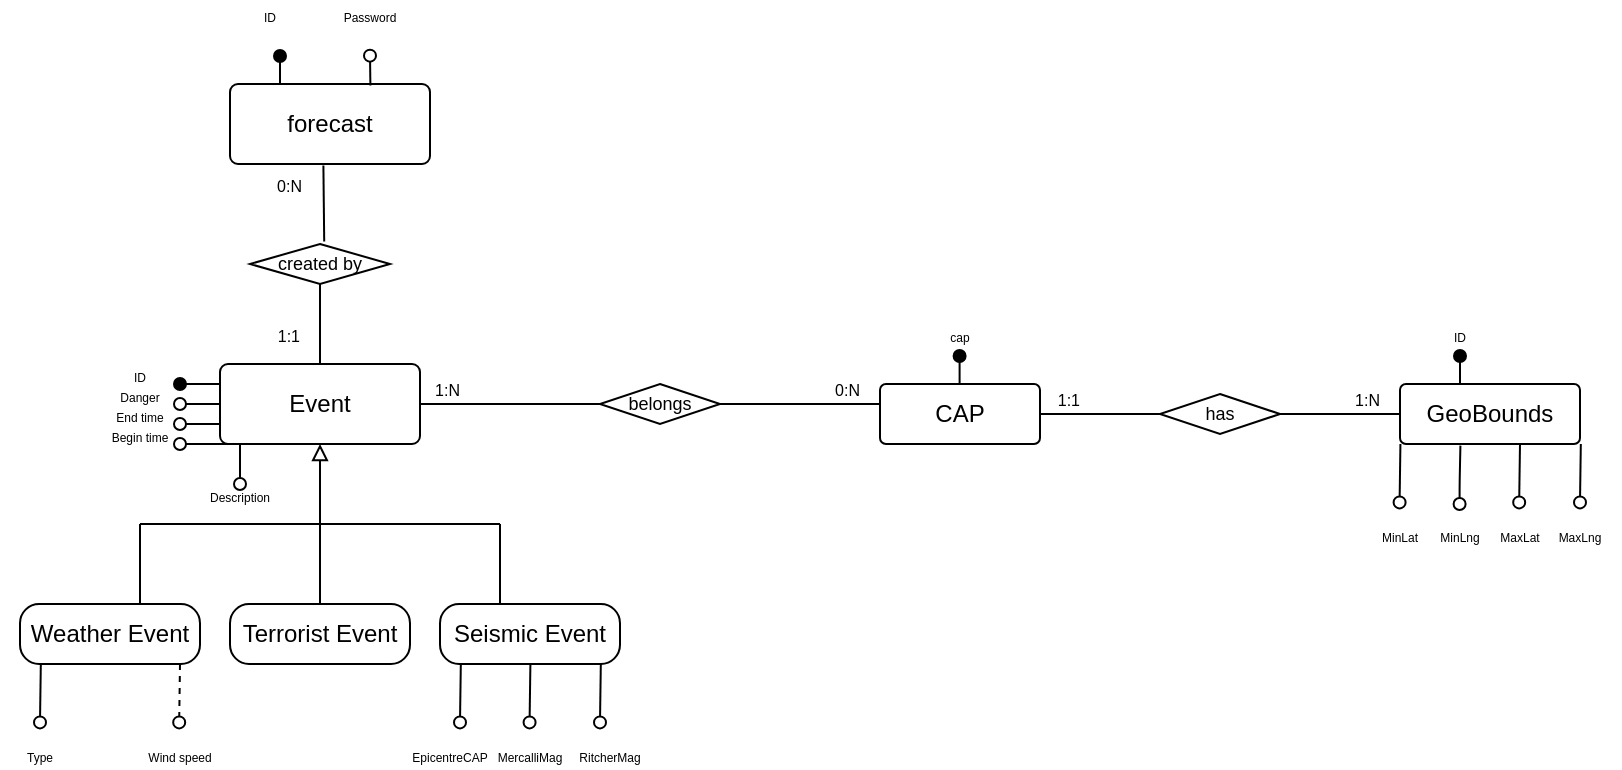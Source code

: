<mxfile type="device" version="13.1.14"><diagram id="e56a1550-8fbb-45ad-956c-1786394a9013" name="Page-1"><mxGraphModel grid="1" dx="1246" dy="1353" gridSize="10" guides="1" tooltips="1" connect="1" arrows="0" fold="1" page="1" pageScale="1" pageWidth="1100" pageHeight="850" background="#ffffff" math="0" shadow="0"><root><mxCell id="0"/><mxCell id="1" parent="0"/><mxCell id="gjQG-H2_OeiZoN8o4qKo-1" value="Event" parent="1" style="rounded=1;arcSize=10;whiteSpace=wrap;html=1;align=center;" vertex="1"><mxGeometry as="geometry" x="-950" y="-550" height="40" width="100"/></mxCell><mxCell id="gjQG-H2_OeiZoN8o4qKo-2" value="" parent="1" style="edgeStyle=segmentEdgeStyle;endArrow=block;html=1;entryX=0.5;entryY=1;entryDx=0;entryDy=0;endFill=0;" target="gjQG-H2_OeiZoN8o4qKo-1" edge="1"><mxGeometry as="geometry" height="50" width="50" relative="1"><mxPoint as="sourcePoint" x="-900" y="-470"/><mxPoint as="targetPoint" x="-570" y="-380"/><Array as="points"><mxPoint x="-900" y="-500"/><mxPoint x="-900" y="-500"/></Array></mxGeometry></mxCell><mxCell id="gjQG-H2_OeiZoN8o4qKo-3" value="" parent="1" style="endArrow=none;html=1;" edge="1"><mxGeometry as="geometry" height="50" width="50" relative="1"><mxPoint as="sourcePoint" x="-990" y="-470"/><mxPoint as="targetPoint" x="-900" y="-470"/><Array as="points"><mxPoint x="-930" y="-470"/></Array></mxGeometry></mxCell><mxCell id="gjQG-H2_OeiZoN8o4qKo-4" value="" parent="1" style="endArrow=none;html=1;" edge="1"><mxGeometry as="geometry" height="50" width="50" relative="1"><mxPoint as="sourcePoint" x="-810" y="-470"/><mxPoint as="targetPoint" x="-900" y="-470"/><Array as="points"><mxPoint x="-860" y="-470"/></Array></mxGeometry></mxCell><mxCell id="gjQG-H2_OeiZoN8o4qKo-5" value="" parent="1" style="endArrow=none;html=1;" edge="1"><mxGeometry as="geometry" height="50" width="50" relative="1"><mxPoint as="sourcePoint" x="-990" y="-430"/><mxPoint as="targetPoint" x="-990" y="-470"/></mxGeometry></mxCell><mxCell id="gjQG-H2_OeiZoN8o4qKo-7" value="Weather Event" parent="1" style="rounded=1;arcSize=32;whiteSpace=wrap;html=1;align=center;" vertex="1"><mxGeometry as="geometry" x="-1050" y="-430" height="30" width="90"/></mxCell><mxCell id="gjQG-H2_OeiZoN8o4qKo-9" source="gjQG-H2_OeiZoN8o4qKo-12" value="" parent="1" style="endArrow=none;html=1;" edge="1"><mxGeometry as="geometry" height="50" width="50" relative="1"><mxPoint as="sourcePoint" x="-900" y="-440"/><mxPoint as="targetPoint" x="-900" y="-470"/><Array as="points"><mxPoint x="-900" y="-430"/></Array></mxGeometry></mxCell><mxCell id="gjQG-H2_OeiZoN8o4qKo-12" value="Terrorist Event" parent="1" style="rounded=1;arcSize=32;whiteSpace=wrap;html=1;align=center;" vertex="1"><mxGeometry as="geometry" x="-945" y="-430" height="30" width="90"/></mxCell><mxCell id="gjQG-H2_OeiZoN8o4qKo-14" value="" parent="1" style="endArrow=none;html=1;" edge="1"><mxGeometry as="geometry" height="50" width="50" relative="1"><mxPoint as="sourcePoint" x="-810" y="-430"/><mxPoint as="targetPoint" x="-810" y="-470"/></mxGeometry></mxCell><mxCell id="gjQG-H2_OeiZoN8o4qKo-15" value="Seismic&amp;nbsp;Event" parent="1" style="rounded=1;arcSize=32;whiteSpace=wrap;html=1;align=center;" vertex="1"><mxGeometry as="geometry" x="-840" y="-430" height="30" width="90"/></mxCell><mxCell id="gjQG-H2_OeiZoN8o4qKo-16" source="gjQG-H2_OeiZoN8o4qKo-1" value="" parent="1" style="endArrow=oval;html=1;endFill=1;exitX=0;exitY=0.25;exitDx=0;exitDy=0;" edge="1"><mxGeometry as="geometry" height="50" width="50" relative="1"><mxPoint as="sourcePoint" x="-970" y="-540"/><mxPoint as="targetPoint" x="-970" y="-540"/><Array as="points"><mxPoint x="-960" y="-540"/></Array></mxGeometry></mxCell><mxCell id="gjQG-H2_OeiZoN8o4qKo-18" value="&lt;font style=&quot;font-size: 6px&quot;&gt;ID&lt;/font&gt;" parent="1" style="text;html=1;strokeColor=none;fillColor=none;align=center;verticalAlign=middle;whiteSpace=wrap;rounded=0;" vertex="1"><mxGeometry as="geometry" x="-1010" y="-550" height="10" width="40"/></mxCell><mxCell id="gjQG-H2_OeiZoN8o4qKo-24" value="" parent="1" style="endArrow=oval;html=1;endFill=0;" edge="1"><mxGeometry as="geometry" height="50" width="50" relative="1"><mxPoint as="sourcePoint" x="-950" y="-530"/><mxPoint as="targetPoint" x="-970" y="-530"/><Array as="points"><mxPoint x="-950" y="-530"/></Array></mxGeometry></mxCell><mxCell id="gjQG-H2_OeiZoN8o4qKo-25" value="&lt;span style=&quot;font-size: 6px&quot;&gt;Danger&lt;br&gt;&lt;/span&gt;" parent="1" style="text;html=1;strokeColor=none;fillColor=none;align=center;verticalAlign=middle;whiteSpace=wrap;rounded=0;" vertex="1"><mxGeometry as="geometry" x="-1010" y="-540" height="10" width="40"/></mxCell><mxCell id="gjQG-H2_OeiZoN8o4qKo-26" value="&lt;font style=&quot;font-size: 6px&quot;&gt;End time&lt;br&gt;&lt;/font&gt;" parent="1" style="text;html=1;strokeColor=none;fillColor=none;align=center;verticalAlign=middle;whiteSpace=wrap;rounded=0;" vertex="1"><mxGeometry as="geometry" x="-1010" y="-530" height="10" width="40"/></mxCell><mxCell id="gjQG-H2_OeiZoN8o4qKo-27" source="gjQG-H2_OeiZoN8o4qKo-1" value="" parent="1" style="endArrow=oval;html=1;endFill=0;entryX=1;entryY=1;entryDx=0;entryDy=0;exitX=0;exitY=0.75;exitDx=0;exitDy=0;" target="gjQG-H2_OeiZoN8o4qKo-26" edge="1"><mxGeometry as="geometry" height="50" width="50" relative="1"><mxPoint as="sourcePoint" x="-940" y="-520"/><mxPoint as="targetPoint" x="-960" y="-520"/><Array as="points"/></mxGeometry></mxCell><mxCell id="gjQG-H2_OeiZoN8o4qKo-28" value="" parent="1" style="endArrow=oval;html=1;endFill=0;" edge="1"><mxGeometry as="geometry" height="50" width="50" relative="1"><mxPoint as="sourcePoint" x="-930" y="-510"/><mxPoint as="targetPoint" x="-970" y="-510"/><Array as="points"><mxPoint x="-950" y="-510"/><mxPoint x="-930" y="-510"/></Array></mxGeometry></mxCell><mxCell id="gjQG-H2_OeiZoN8o4qKo-29" value="&lt;font style=&quot;font-size: 6px&quot;&gt;Begin time&lt;br&gt;&lt;/font&gt;" parent="1" style="text;html=1;strokeColor=none;fillColor=none;align=center;verticalAlign=middle;whiteSpace=wrap;rounded=0;" vertex="1"><mxGeometry as="geometry" x="-1010" y="-520" height="10" width="40"/></mxCell><mxCell id="gjQG-H2_OeiZoN8o4qKo-36" value="forecast" parent="1" style="rounded=1;arcSize=10;whiteSpace=wrap;html=1;align=center;" vertex="1"><mxGeometry as="geometry" x="-945" y="-690" height="40" width="100"/></mxCell><mxCell id="gjQG-H2_OeiZoN8o4qKo-39" value="CAP" parent="1" style="rounded=1;arcSize=10;whiteSpace=wrap;html=1;align=center;" vertex="1"><mxGeometry as="geometry" x="-620" y="-540" height="30" width="80"/></mxCell><mxCell id="gjQG-H2_OeiZoN8o4qKo-41" source="gjQG-H2_OeiZoN8o4qKo-39" value="" parent="1" style="endArrow=none;html=1;rounded=0;exitX=0;exitY=0.5;exitDx=0;exitDy=0;entryX=1;entryY=0.5;entryDx=0;entryDy=0;" target="gjQG-H2_OeiZoN8o4qKo-43" edge="1"><mxGeometry as="geometry" relative="1"><mxPoint as="sourcePoint" x="-730" y="-520"/><mxPoint as="targetPoint" x="-620" y="-520.48"/><Array as="points"><mxPoint x="-620" y="-530"/></Array></mxGeometry></mxCell><mxCell id="gjQG-H2_OeiZoN8o4qKo-42" value="0:N" parent="gjQG-H2_OeiZoN8o4qKo-41" style="resizable=0;html=1;align=right;verticalAlign=bottom;fontSize=8;" vertex="1" connectable="0"><mxGeometry as="geometry" x="1" relative="1"><mxPoint as="offset" x="70.24"/></mxGeometry></mxCell><mxCell id="gjQG-H2_OeiZoN8o4qKo-43" value="belongs" parent="1" style="shape=rhombus;perimeter=rhombusPerimeter;whiteSpace=wrap;html=1;align=center;fontSize=9;" vertex="1"><mxGeometry as="geometry" x="-760" y="-540" height="20" width="60"/></mxCell><mxCell id="gjQG-H2_OeiZoN8o4qKo-44" value="" parent="1" style="endArrow=none;html=1;rounded=0;fontSize=9;" edge="1"><mxGeometry as="geometry" relative="1"><mxPoint as="sourcePoint" x="-850" y="-530"/><mxPoint as="targetPoint" x="-760" y="-530"/></mxGeometry></mxCell><mxCell id="gjQG-H2_OeiZoN8o4qKo-45" value="1:N" parent="gjQG-H2_OeiZoN8o4qKo-44" style="resizable=0;html=1;align=right;verticalAlign=bottom;fontSize=8;" vertex="1" connectable="0"><mxGeometry as="geometry" x="1" relative="1"><mxPoint as="offset" x="-70"/></mxGeometry></mxCell><mxCell id="gjQG-H2_OeiZoN8o4qKo-52" source="gjQG-H2_OeiZoN8o4qKo-54" value="" parent="1" style="endArrow=none;html=1;rounded=0;entryX=0.467;entryY=1.02;entryDx=0;entryDy=0;exitX=0.53;exitY=-0.062;exitDx=0;exitDy=0;entryPerimeter=0;exitPerimeter=0;" target="gjQG-H2_OeiZoN8o4qKo-36" edge="1"><mxGeometry as="geometry" relative="1"><mxPoint as="sourcePoint" x="-720.24" y="-600"/><mxPoint as="targetPoint" x="-720.24" y="-630"/><Array as="points"/></mxGeometry></mxCell><mxCell id="gjQG-H2_OeiZoN8o4qKo-53" value="0:N" parent="gjQG-H2_OeiZoN8o4qKo-52" style="resizable=0;html=1;align=right;verticalAlign=bottom;fontSize=8;" vertex="1" connectable="0"><mxGeometry as="geometry" x="1" relative="1"><mxPoint as="offset" x="-9.76" y="17.29"/></mxGeometry></mxCell><mxCell id="o9fBriBMDIy7OIYKFWZj-31" source="gjQG-H2_OeiZoN8o4qKo-54" parent="1" style="edgeStyle=orthogonalEdgeStyle;shape=link;rounded=0;orthogonalLoop=1;jettySize=auto;html=1;exitX=0.5;exitY=1;exitDx=0;exitDy=0;strokeColor=#000000;" edge="1"><mxGeometry as="geometry" relative="1"><mxPoint as="targetPoint" x="-899.944" y="-589.944"/></mxGeometry></mxCell><mxCell id="gjQG-H2_OeiZoN8o4qKo-54" value="created by" parent="1" style="shape=rhombus;perimeter=rhombusPerimeter;whiteSpace=wrap;html=1;align=center;fontSize=9;" vertex="1"><mxGeometry as="geometry" x="-935" y="-610" height="20" width="70"/></mxCell><mxCell id="gjQG-H2_OeiZoN8o4qKo-55" source="gjQG-H2_OeiZoN8o4qKo-1" value="" parent="1" style="endArrow=none;html=1;rounded=0;fontSize=9;entryX=0.5;entryY=1;entryDx=0;entryDy=0;exitX=0.5;exitY=0;exitDx=0;exitDy=0;" target="gjQG-H2_OeiZoN8o4qKo-54" edge="1"><mxGeometry as="geometry" relative="1"><mxPoint as="sourcePoint" x="-860" y="-550"/><mxPoint as="targetPoint" x="-669" y="-575"/><Array as="points"/></mxGeometry></mxCell><mxCell id="gjQG-H2_OeiZoN8o4qKo-56" value="1:1" parent="gjQG-H2_OeiZoN8o4qKo-55" style="resizable=0;html=1;align=right;verticalAlign=bottom;fontSize=8;" vertex="1" connectable="0"><mxGeometry as="geometry" x="1" relative="1"><mxPoint as="offset" x="-10" y="33"/></mxGeometry></mxCell><mxCell id="BIofsdIEJIS70dnZg_2Z-2" value="" parent="1" style="endArrow=oval;html=1;endFill=1;" edge="1"><mxGeometry as="geometry" height="50" width="50" relative="1"><mxPoint as="sourcePoint" x="-580.2" y="-540"/><mxPoint as="targetPoint" x="-580.2" y="-554"/><Array as="points"><mxPoint x="-580.2" y="-549"/></Array></mxGeometry></mxCell><mxCell id="BIofsdIEJIS70dnZg_2Z-3" value="&lt;font style=&quot;font-size: 6px&quot;&gt;cap&lt;br&gt;&lt;/font&gt;" parent="1" style="text;html=1;strokeColor=none;fillColor=none;align=center;verticalAlign=middle;whiteSpace=wrap;rounded=0;" vertex="1"><mxGeometry as="geometry" x="-600" y="-570" height="10" width="40"/></mxCell><mxCell id="o9fBriBMDIy7OIYKFWZj-17" value="" parent="1" style="endArrow=oval;html=1;endFill=0;exitX=0.449;exitY=1.027;exitDx=0;exitDy=0;exitPerimeter=0;" edge="1"><mxGeometry as="geometry" height="50" width="50" relative="1"><mxPoint as="sourcePoint" x="-759.59" y="-400.0"/><mxPoint as="targetPoint" x="-760" y="-370.81"/><Array as="points"/></mxGeometry></mxCell><mxCell id="o9fBriBMDIy7OIYKFWZj-18" value="" parent="1" style="endArrow=oval;html=1;endFill=0;exitX=0.449;exitY=1.027;exitDx=0;exitDy=0;exitPerimeter=0;" edge="1"><mxGeometry as="geometry" height="50" width="50" relative="1"><mxPoint as="sourcePoint" x="-794.8" y="-400.0"/><mxPoint as="targetPoint" x="-795.21" y="-370.81"/><Array as="points"/></mxGeometry></mxCell><mxCell id="o9fBriBMDIy7OIYKFWZj-21" value="" parent="1" style="endArrow=oval;html=1;endFill=0;exitX=0.449;exitY=1.027;exitDx=0;exitDy=0;exitPerimeter=0;" edge="1"><mxGeometry as="geometry" height="50" width="50" relative="1"><mxPoint as="sourcePoint" x="-829.59" y="-400"/><mxPoint as="targetPoint" x="-830" y="-370.81"/><Array as="points"/></mxGeometry></mxCell><mxCell id="o9fBriBMDIy7OIYKFWZj-25" value="" parent="1" style="endArrow=oval;html=1;endFill=0;exitX=0.449;exitY=1.027;exitDx=0;exitDy=0;exitPerimeter=0;dashed=1;" edge="1"><mxGeometry as="geometry" height="50" width="50" relative="1"><mxPoint as="sourcePoint" x="-970.0" y="-400"/><mxPoint as="targetPoint" x="-970.41" y="-370.81"/><Array as="points"/></mxGeometry></mxCell><mxCell id="o9fBriBMDIy7OIYKFWZj-26" value="" parent="1" style="endArrow=oval;html=1;endFill=0;exitX=0.449;exitY=1.027;exitDx=0;exitDy=0;exitPerimeter=0;" edge="1"><mxGeometry as="geometry" height="50" width="50" relative="1"><mxPoint as="sourcePoint" x="-1039.59" y="-400"/><mxPoint as="targetPoint" x="-1040" y="-370.81"/><Array as="points"/></mxGeometry></mxCell><mxCell id="o9fBriBMDIy7OIYKFWZj-32" value="&lt;font style=&quot;font-size: 6px&quot;&gt;EpicentreCAP&lt;br&gt;&lt;/font&gt;" parent="1" style="text;html=1;strokeColor=none;fillColor=none;align=center;verticalAlign=middle;whiteSpace=wrap;rounded=0;" vertex="1"><mxGeometry as="geometry" x="-855" y="-360" height="10" width="40"/></mxCell><mxCell id="o9fBriBMDIy7OIYKFWZj-34" value="&lt;font style=&quot;font-size: 6px&quot;&gt;MercalliMag&lt;br&gt;&lt;/font&gt;" parent="1" style="text;html=1;strokeColor=none;fillColor=none;align=center;verticalAlign=middle;whiteSpace=wrap;rounded=0;" vertex="1"><mxGeometry as="geometry" x="-815" y="-360" height="10" width="40"/></mxCell><mxCell id="o9fBriBMDIy7OIYKFWZj-35" value="&lt;font style=&quot;font-size: 6px&quot;&gt;RitcherMag&lt;br&gt;&lt;/font&gt;" parent="1" style="text;html=1;strokeColor=none;fillColor=none;align=center;verticalAlign=middle;whiteSpace=wrap;rounded=0;" vertex="1"><mxGeometry as="geometry" x="-775" y="-360" height="10" width="40"/></mxCell><mxCell id="o9fBriBMDIy7OIYKFWZj-36" value="&lt;font style=&quot;font-size: 6px&quot;&gt;Type&lt;br&gt;&lt;/font&gt;" parent="1" style="text;html=1;strokeColor=none;fillColor=none;align=center;verticalAlign=middle;whiteSpace=wrap;rounded=0;" vertex="1"><mxGeometry as="geometry" x="-1060" y="-360" height="10" width="40"/></mxCell><mxCell id="o9fBriBMDIy7OIYKFWZj-37" value="&lt;font style=&quot;font-size: 6px&quot;&gt;Wind speed&lt;br&gt;&lt;/font&gt;" parent="1" style="text;html=1;strokeColor=none;fillColor=none;align=center;verticalAlign=middle;whiteSpace=wrap;rounded=0;" vertex="1"><mxGeometry as="geometry" x="-990" y="-360" height="10" width="40"/></mxCell><mxCell id="o9fBriBMDIy7OIYKFWZj-38" value="" parent="1" style="endArrow=oval;html=1;endFill=1;" edge="1"><mxGeometry as="geometry" height="50" width="50" relative="1"><mxPoint as="sourcePoint" x="-920" y="-690"/><mxPoint as="targetPoint" x="-920" y="-704"/><Array as="points"><mxPoint x="-920" y="-699"/></Array></mxGeometry></mxCell><mxCell id="o9fBriBMDIy7OIYKFWZj-39" source="gjQG-H2_OeiZoN8o4qKo-36" value="" parent="1" style="endArrow=oval;html=1;endFill=0;exitX=0.702;exitY=0.019;exitDx=0;exitDy=0;exitPerimeter=0;" edge="1"><mxGeometry as="geometry" height="50" width="50" relative="1"><mxPoint as="sourcePoint" x="-855" y="-704.17"/><mxPoint as="targetPoint" x="-875" y="-704.17"/><Array as="points"><mxPoint x="-875" y="-690"/></Array></mxGeometry></mxCell><mxCell id="o9fBriBMDIy7OIYKFWZj-40" value="&lt;font style=&quot;font-size: 6px&quot;&gt;Password&lt;/font&gt;" parent="1" style="text;html=1;strokeColor=none;fillColor=none;align=center;verticalAlign=middle;whiteSpace=wrap;rounded=0;" vertex="1"><mxGeometry as="geometry" x="-895" y="-730" height="10" width="40"/></mxCell><mxCell id="o9fBriBMDIy7OIYKFWZj-41" value="&lt;font style=&quot;font-size: 6px&quot;&gt;ID&lt;/font&gt;" parent="1" style="text;html=1;strokeColor=none;fillColor=none;align=center;verticalAlign=middle;whiteSpace=wrap;rounded=0;" vertex="1"><mxGeometry as="geometry" x="-945" y="-730" height="10" width="40"/></mxCell><mxCell id="MD8GVQ8KIWc_NWiogp5L-3" value="" parent="1" style="endArrow=oval;html=1;endFill=0;entryX=1;entryY=1;entryDx=0;entryDy=0;" edge="1"><mxGeometry as="geometry" height="50" width="50" relative="1"><mxPoint as="sourcePoint" x="-940" y="-510"/><mxPoint as="targetPoint" x="-940" y="-490"/><Array as="points"/></mxGeometry></mxCell><mxCell id="MD8GVQ8KIWc_NWiogp5L-4" value="&lt;font style=&quot;font-size: 6px&quot;&gt;Description&lt;br&gt;&lt;/font&gt;" parent="1" style="text;html=1;strokeColor=none;fillColor=none;align=center;verticalAlign=middle;whiteSpace=wrap;rounded=0;" vertex="1"><mxGeometry as="geometry" x="-960" y="-490" height="10" width="40"/></mxCell><mxCell id="PoOdezA8iAH8QdycX4YA-1" value="has" parent="1" style="shape=rhombus;perimeter=rhombusPerimeter;whiteSpace=wrap;html=1;align=center;fontSize=9;" vertex="1"><mxGeometry as="geometry" x="-480" y="-535" height="20" width="60"/></mxCell><mxCell id="PoOdezA8iAH8QdycX4YA-2" value="GeoBounds" parent="1" style="rounded=1;arcSize=10;whiteSpace=wrap;html=1;align=center;" vertex="1"><mxGeometry as="geometry" x="-360" y="-540" height="30" width="90"/></mxCell><mxCell id="PoOdezA8iAH8QdycX4YA-4" source="gjQG-H2_OeiZoN8o4qKo-39" value="" parent="1" style="endArrow=none;html=1;entryX=0;entryY=0.5;entryDx=0;entryDy=0;exitX=1;exitY=0.5;exitDx=0;exitDy=0;" target="PoOdezA8iAH8QdycX4YA-1" edge="1"><mxGeometry as="geometry" height="50" width="50" relative="1"><mxPoint as="sourcePoint" x="-620" y="-510"/><mxPoint as="targetPoint" x="-570" y="-560"/></mxGeometry></mxCell><mxCell id="PoOdezA8iAH8QdycX4YA-6" source="PoOdezA8iAH8QdycX4YA-1" value="" parent="1" style="endArrow=none;html=1;exitX=1;exitY=0.5;exitDx=0;exitDy=0;entryX=0;entryY=0.5;entryDx=0;entryDy=0;" target="PoOdezA8iAH8QdycX4YA-2" edge="1"><mxGeometry as="geometry" height="50" width="50" relative="1"><mxPoint as="sourcePoint" x="-410" y="-470"/><mxPoint as="targetPoint" x="-360" y="-520"/></mxGeometry></mxCell><mxCell id="PoOdezA8iAH8QdycX4YA-7" value="" parent="1" style="endArrow=oval;html=1;endFill=0;exitX=0.449;exitY=1.027;exitDx=0;exitDy=0;exitPerimeter=0;" edge="1"><mxGeometry as="geometry" height="50" width="50" relative="1"><mxPoint as="sourcePoint" x="-300.0" y="-510"/><mxPoint as="targetPoint" x="-300.41" y="-480.81"/><Array as="points"/></mxGeometry></mxCell><mxCell id="PoOdezA8iAH8QdycX4YA-8" value="" parent="1" style="endArrow=oval;html=1;endFill=0;exitX=0.449;exitY=1.027;exitDx=0;exitDy=0;exitPerimeter=0;" edge="1"><mxGeometry as="geometry" height="50" width="50" relative="1"><mxPoint as="sourcePoint" x="-329.79" y="-509.19"/><mxPoint as="targetPoint" x="-330.2" y="-480.0"/><Array as="points"><mxPoint x="-330.2" y="-490"/></Array></mxGeometry></mxCell><mxCell id="PoOdezA8iAH8QdycX4YA-9" value="" parent="1" style="endArrow=oval;html=1;endFill=0;exitX=0.449;exitY=1.027;exitDx=0;exitDy=0;exitPerimeter=0;" edge="1"><mxGeometry as="geometry" height="50" width="50" relative="1"><mxPoint as="sourcePoint" x="-359.79" y="-510"/><mxPoint as="targetPoint" x="-360.2" y="-480.81"/><Array as="points"/></mxGeometry></mxCell><mxCell id="PoOdezA8iAH8QdycX4YA-10" value="&lt;font style=&quot;font-size: 6px&quot;&gt;MinLat&lt;br&gt;&lt;/font&gt;" parent="1" style="text;html=1;strokeColor=none;fillColor=none;align=center;verticalAlign=middle;whiteSpace=wrap;rounded=0;" vertex="1"><mxGeometry as="geometry" x="-380" y="-470" height="10" width="40"/></mxCell><mxCell id="PoOdezA8iAH8QdycX4YA-11" value="&lt;font style=&quot;font-size: 6px&quot;&gt;MinLng&lt;br&gt;&lt;/font&gt;" parent="1" style="text;html=1;strokeColor=none;fillColor=none;align=center;verticalAlign=middle;whiteSpace=wrap;rounded=0;" vertex="1"><mxGeometry as="geometry" x="-350" y="-470" height="10" width="40"/></mxCell><mxCell id="PoOdezA8iAH8QdycX4YA-12" value="&lt;font style=&quot;font-size: 6px&quot;&gt;MaxLat&lt;br&gt;&lt;/font&gt;" parent="1" style="text;html=1;strokeColor=none;fillColor=none;align=center;verticalAlign=middle;whiteSpace=wrap;rounded=0;" vertex="1"><mxGeometry as="geometry" x="-320" y="-470" height="10" width="40"/></mxCell><mxCell id="PoOdezA8iAH8QdycX4YA-13" value="" parent="1" style="endArrow=oval;html=1;endFill=0;exitX=0.449;exitY=1.027;exitDx=0;exitDy=0;exitPerimeter=0;" edge="1"><mxGeometry as="geometry" height="50" width="50" relative="1"><mxPoint as="sourcePoint" x="-269.59" y="-510.0"/><mxPoint as="targetPoint" x="-270.0" y="-480.81"/><Array as="points"/></mxGeometry></mxCell><mxCell id="PoOdezA8iAH8QdycX4YA-14" value="&lt;font style=&quot;font-size: 6px&quot;&gt;MaxLng&lt;br&gt;&lt;/font&gt;" parent="1" style="text;html=1;strokeColor=none;fillColor=none;align=center;verticalAlign=middle;whiteSpace=wrap;rounded=0;" vertex="1"><mxGeometry as="geometry" x="-290" y="-470" height="10" width="40"/></mxCell><mxCell id="PoOdezA8iAH8QdycX4YA-16" value="" parent="1" style="endArrow=oval;html=1;endFill=1;" edge="1"><mxGeometry as="geometry" height="50" width="50" relative="1"><mxPoint as="sourcePoint" x="-330" y="-540"/><mxPoint as="targetPoint" x="-330" y="-554"/><Array as="points"><mxPoint x="-330" y="-549"/></Array></mxGeometry></mxCell><mxCell id="PoOdezA8iAH8QdycX4YA-17" value="&lt;font style=&quot;font-size: 6px&quot;&gt;ID&lt;br&gt;&lt;/font&gt;" parent="1" style="text;html=1;strokeColor=none;fillColor=none;align=center;verticalAlign=middle;whiteSpace=wrap;rounded=0;" vertex="1"><mxGeometry as="geometry" x="-350" y="-570" height="10" width="40"/></mxCell><mxCell id="PoOdezA8iAH8QdycX4YA-20" value="1:1" parent="1" style="resizable=0;html=1;align=right;verticalAlign=bottom;fontSize=8;" vertex="1" connectable="0"><mxGeometry as="geometry" x="-450" y="-525"><mxPoint as="offset" x="-70"/></mxGeometry></mxCell><mxCell id="PoOdezA8iAH8QdycX4YA-21" value="1:N" parent="1" style="resizable=0;html=1;align=right;verticalAlign=bottom;fontSize=8;" vertex="1" connectable="0"><mxGeometry as="geometry" x="-300" y="-525"><mxPoint as="offset" x="-70"/></mxGeometry></mxCell></root></mxGraphModel></diagram></mxfile>